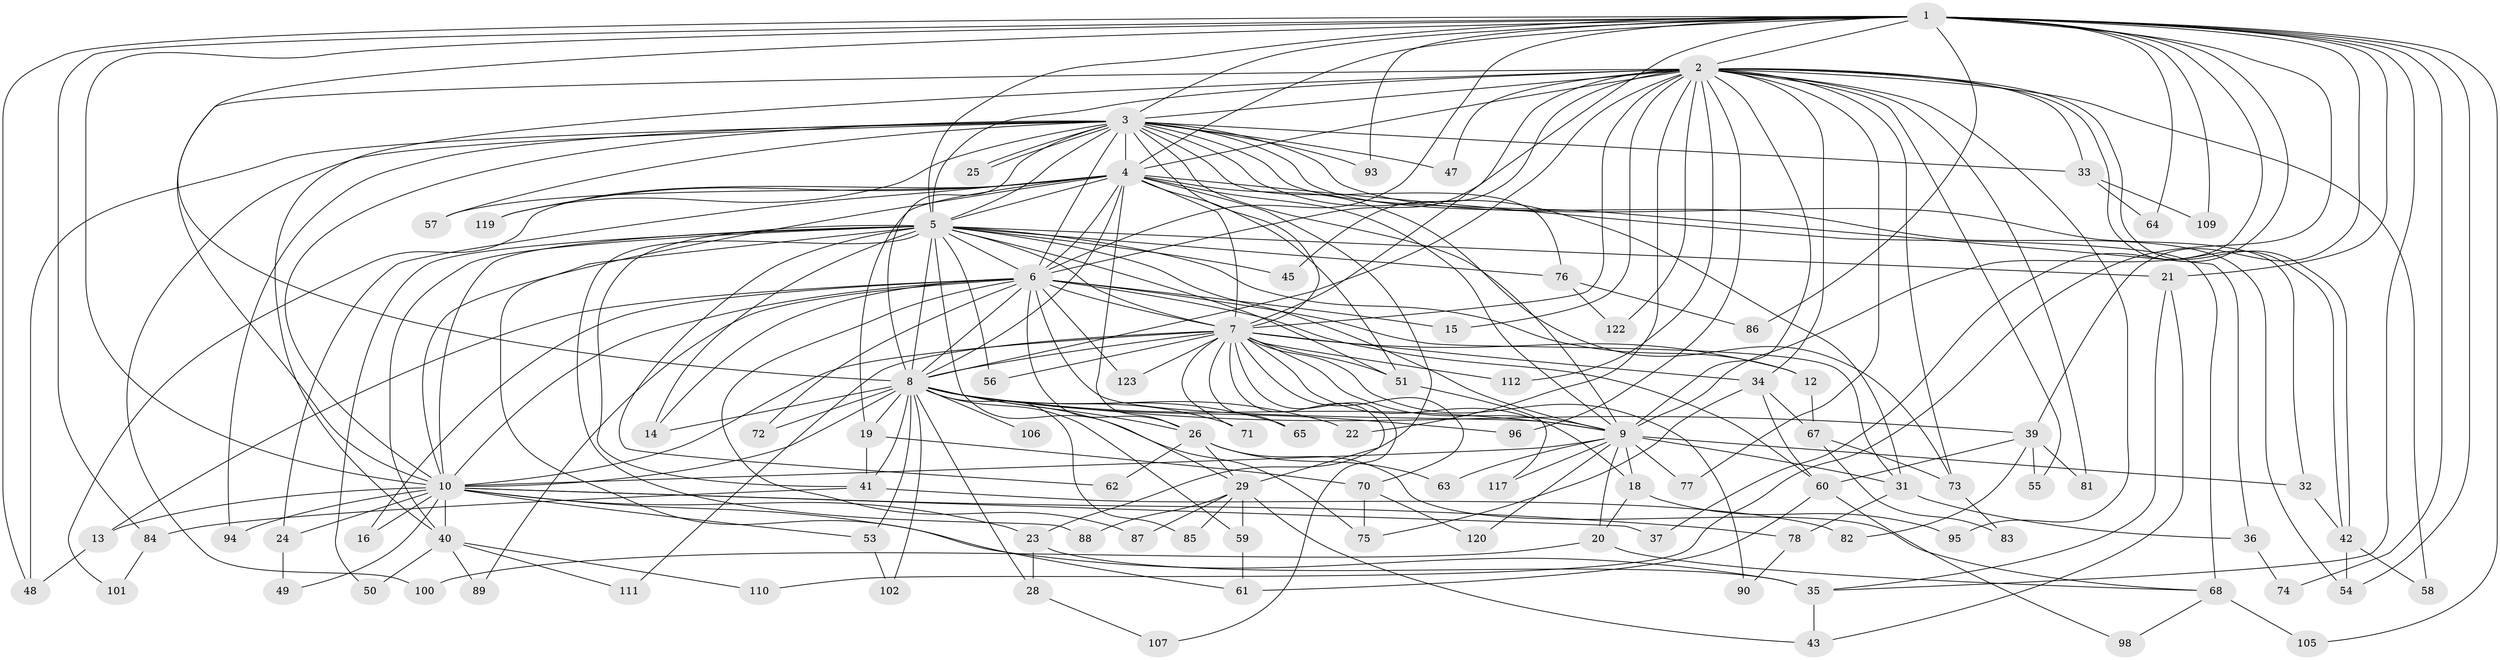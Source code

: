 // original degree distribution, {23: 0.016260162601626018, 22: 0.016260162601626018, 19: 0.008130081300813009, 27: 0.008130081300813009, 21: 0.016260162601626018, 25: 0.008130081300813009, 17: 0.008130081300813009, 3: 0.17886178861788618, 2: 0.5284552845528455, 5: 0.056910569105691054, 4: 0.11382113821138211, 6: 0.016260162601626018, 8: 0.016260162601626018, 7: 0.008130081300813009}
// Generated by graph-tools (version 1.1) at 2025/41/03/06/25 10:41:43]
// undirected, 98 vertices, 238 edges
graph export_dot {
graph [start="1"]
  node [color=gray90,style=filled];
  1 [super="+97"];
  2 [super="+27"];
  3 [super="+17"];
  4 [super="+11"];
  5 [super="+79"];
  6 [super="+121"];
  7 [super="+38"];
  8 [super="+69"];
  9 [super="+66"];
  10 [super="+116"];
  12;
  13;
  14;
  15;
  16;
  18;
  19;
  20;
  21;
  22;
  23 [super="+91"];
  24;
  25;
  26 [super="+30"];
  28;
  29;
  31;
  32;
  33;
  34;
  35 [super="+46"];
  36;
  37;
  39;
  40 [super="+108"];
  41 [super="+44"];
  42 [super="+104"];
  43 [super="+52"];
  45;
  47;
  48 [super="+114"];
  49;
  50;
  51 [super="+115"];
  53;
  54 [super="+92"];
  55;
  56;
  57;
  58;
  59;
  60 [super="+103"];
  61 [super="+113"];
  62;
  63;
  64;
  65;
  67;
  68 [super="+80"];
  70 [super="+99"];
  71;
  72;
  73 [super="+118"];
  74;
  75;
  76;
  77;
  78;
  81;
  82;
  83;
  84;
  85;
  86;
  87;
  88;
  89;
  90;
  93;
  94;
  95;
  96;
  98;
  100;
  101;
  102;
  105;
  106;
  107;
  109;
  110;
  111;
  112;
  117;
  119;
  120;
  122;
  123;
  1 -- 2;
  1 -- 3;
  1 -- 4;
  1 -- 5 [weight=2];
  1 -- 6;
  1 -- 7;
  1 -- 8;
  1 -- 9;
  1 -- 10;
  1 -- 21;
  1 -- 37;
  1 -- 39;
  1 -- 54;
  1 -- 64;
  1 -- 74;
  1 -- 84;
  1 -- 86;
  1 -- 93;
  1 -- 105;
  1 -- 110;
  1 -- 109;
  1 -- 48;
  1 -- 35;
  2 -- 3;
  2 -- 4;
  2 -- 5;
  2 -- 6;
  2 -- 7 [weight=2];
  2 -- 8;
  2 -- 9;
  2 -- 10;
  2 -- 15;
  2 -- 22;
  2 -- 33;
  2 -- 42;
  2 -- 42;
  2 -- 45;
  2 -- 55;
  2 -- 58;
  2 -- 81;
  2 -- 95;
  2 -- 96;
  2 -- 122;
  2 -- 34;
  2 -- 40;
  2 -- 73;
  2 -- 77;
  2 -- 47;
  2 -- 112;
  3 -- 4 [weight=2];
  3 -- 5;
  3 -- 6 [weight=2];
  3 -- 7;
  3 -- 8;
  3 -- 9;
  3 -- 10;
  3 -- 25;
  3 -- 25;
  3 -- 31;
  3 -- 32;
  3 -- 33;
  3 -- 47;
  3 -- 48;
  3 -- 57;
  3 -- 76;
  3 -- 93;
  3 -- 94;
  3 -- 119;
  3 -- 100;
  3 -- 36;
  3 -- 54;
  4 -- 5;
  4 -- 6;
  4 -- 7;
  4 -- 8;
  4 -- 9;
  4 -- 10;
  4 -- 19;
  4 -- 23;
  4 -- 24;
  4 -- 26;
  4 -- 51;
  4 -- 57;
  4 -- 68;
  4 -- 73;
  4 -- 101;
  4 -- 119;
  5 -- 6;
  5 -- 7;
  5 -- 8;
  5 -- 9;
  5 -- 10 [weight=2];
  5 -- 12;
  5 -- 14;
  5 -- 21;
  5 -- 29;
  5 -- 40;
  5 -- 45;
  5 -- 50;
  5 -- 51;
  5 -- 56;
  5 -- 62;
  5 -- 76;
  5 -- 88;
  5 -- 41;
  5 -- 61;
  6 -- 7;
  6 -- 8;
  6 -- 9;
  6 -- 10;
  6 -- 13;
  6 -- 14;
  6 -- 15;
  6 -- 16;
  6 -- 31;
  6 -- 60;
  6 -- 72;
  6 -- 87 [weight=2];
  6 -- 89;
  6 -- 123;
  6 -- 26;
  7 -- 8;
  7 -- 9;
  7 -- 10;
  7 -- 12;
  7 -- 18;
  7 -- 34;
  7 -- 56;
  7 -- 65;
  7 -- 70;
  7 -- 90;
  7 -- 107;
  7 -- 123;
  7 -- 112;
  7 -- 71;
  7 -- 29;
  7 -- 111;
  7 -- 51;
  8 -- 9;
  8 -- 10;
  8 -- 19;
  8 -- 22;
  8 -- 26;
  8 -- 28;
  8 -- 39;
  8 -- 41;
  8 -- 53;
  8 -- 59;
  8 -- 65;
  8 -- 71;
  8 -- 72;
  8 -- 85;
  8 -- 96;
  8 -- 102;
  8 -- 106 [weight=2];
  8 -- 75;
  8 -- 14;
  9 -- 10;
  9 -- 18;
  9 -- 20;
  9 -- 32;
  9 -- 63;
  9 -- 77;
  9 -- 117;
  9 -- 120;
  9 -- 31;
  10 -- 13;
  10 -- 16;
  10 -- 23;
  10 -- 24;
  10 -- 35;
  10 -- 37;
  10 -- 40;
  10 -- 49;
  10 -- 53;
  10 -- 78;
  10 -- 94;
  12 -- 67;
  13 -- 48;
  18 -- 20;
  18 -- 95;
  19 -- 41;
  19 -- 70;
  20 -- 68;
  20 -- 100;
  21 -- 35;
  21 -- 43;
  23 -- 28;
  23 -- 35;
  24 -- 49;
  26 -- 29;
  26 -- 62;
  26 -- 63;
  26 -- 68;
  28 -- 107;
  29 -- 43;
  29 -- 59;
  29 -- 85;
  29 -- 87;
  29 -- 88;
  31 -- 36;
  31 -- 78;
  32 -- 42;
  33 -- 64;
  33 -- 109;
  34 -- 60;
  34 -- 67;
  34 -- 75;
  35 -- 43;
  36 -- 74;
  39 -- 55;
  39 -- 81;
  39 -- 82;
  39 -- 60;
  40 -- 50;
  40 -- 89;
  40 -- 110;
  40 -- 111;
  41 -- 82;
  41 -- 84;
  42 -- 58;
  42 -- 54;
  51 -- 117;
  53 -- 102;
  59 -- 61;
  60 -- 61;
  60 -- 98;
  67 -- 83;
  67 -- 73;
  68 -- 98;
  68 -- 105;
  70 -- 120;
  70 -- 75;
  73 -- 83;
  76 -- 86;
  76 -- 122;
  78 -- 90;
  84 -- 101;
}
